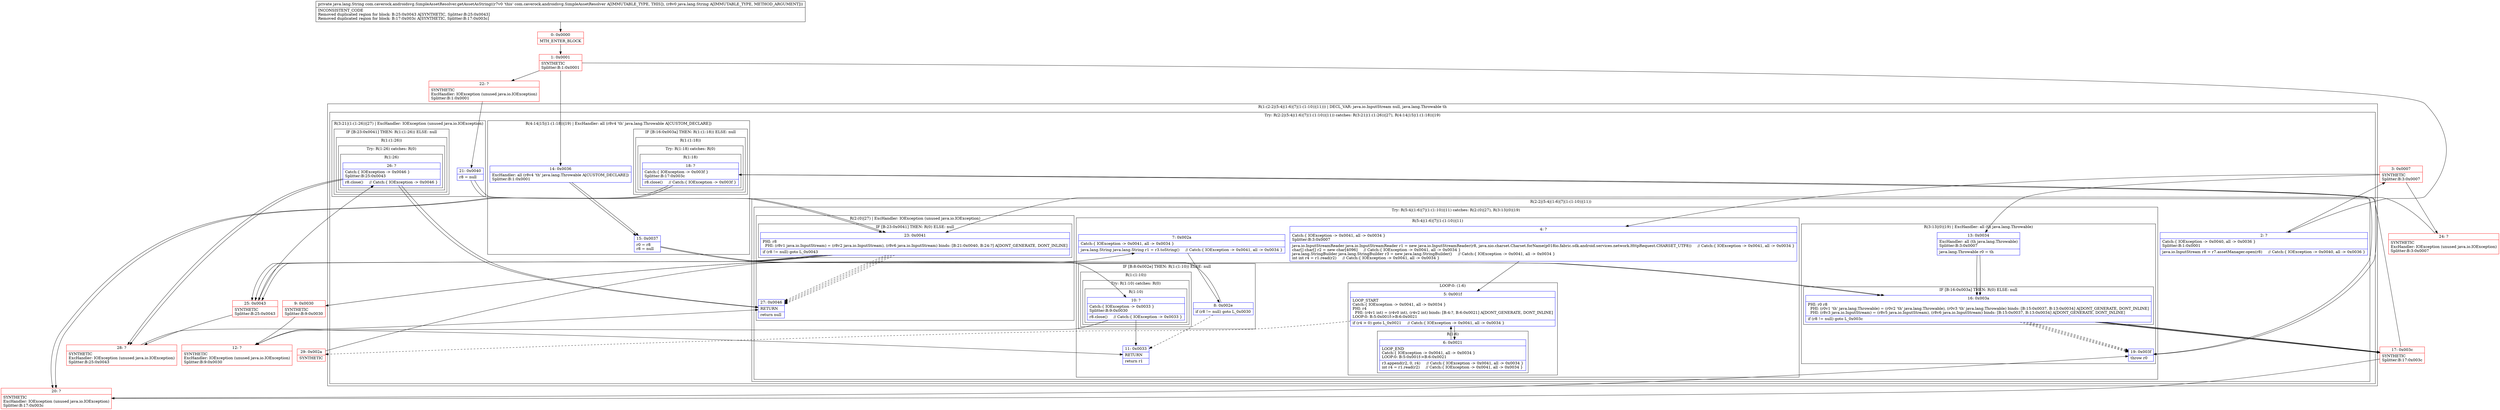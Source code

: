 digraph "CFG forcom.caverock.androidsvg.SimpleAssetResolver.getAssetAsString(Ljava\/lang\/String;)Ljava\/lang\/String;" {
subgraph cluster_Region_1372216048 {
label = "R(1:(2:2|(5:4|(1:6)|7|(1:(1:10))|11))) | DECL_VAR: java.io.InputStream null, java.lang.Throwable th\l";
node [shape=record,color=blue];
subgraph cluster_TryCatchRegion_444471057 {
label = "Try: R(2:2|(5:4|(1:6)|7|(1:(1:10))|11)) catches: R(3:21|(1:(1:26))|27), R(4:14|15|(1:(1:18))|19)";
node [shape=record,color=blue];
subgraph cluster_Region_1752911287 {
label = "R(2:2|(5:4|(1:6)|7|(1:(1:10))|11))";
node [shape=record,color=blue];
Node_2 [shape=record,label="{2\:\ ?|Catch:\{ IOException \-\> 0x0040, all \-\> 0x0036 \}\lSplitter:B:1:0x0001\l|java.io.InputStream r8 = r7.assetManager.open(r8)     \/\/ Catch:\{ IOException \-\> 0x0040, all \-\> 0x0036 \}\l}"];
subgraph cluster_TryCatchRegion_259366751 {
label = "Try: R(5:4|(1:6)|7|(1:(1:10))|11) catches: R(2:(0)|27), R(3:13|(0)|19)";
node [shape=record,color=blue];
subgraph cluster_Region_389436802 {
label = "R(5:4|(1:6)|7|(1:(1:10))|11)";
node [shape=record,color=blue];
Node_4 [shape=record,label="{4\:\ ?|Catch:\{ IOException \-\> 0x0041, all \-\> 0x0034 \}\lSplitter:B:3:0x0007\l|java.io.InputStreamReader java.io.InputStreamReader r1 = new java.io.InputStreamReader(r8, java.nio.charset.Charset.forName(p018io.fabric.sdk.android.services.network.HttpRequest.CHARSET_UTF8))     \/\/ Catch:\{ IOException \-\> 0x0041, all \-\> 0x0034 \}\lchar[] char[] r2 = new char[4096]     \/\/ Catch:\{ IOException \-\> 0x0041, all \-\> 0x0034 \}\ljava.lang.StringBuilder java.lang.StringBuilder r3 = new java.lang.StringBuilder()     \/\/ Catch:\{ IOException \-\> 0x0041, all \-\> 0x0034 \}\lint int r4 = r1.read(r2)     \/\/ Catch:\{ IOException \-\> 0x0041, all \-\> 0x0034 \}\l}"];
subgraph cluster_LoopRegion_785000949 {
label = "LOOP:0: (1:6)";
node [shape=record,color=blue];
Node_5 [shape=record,label="{5\:\ 0x001f|LOOP_START\lCatch:\{ IOException \-\> 0x0041, all \-\> 0x0034 \}\lPHI: r4 \l  PHI: (r4v1 int) = (r4v0 int), (r4v2 int) binds: [B:4:?, B:6:0x0021] A[DONT_GENERATE, DONT_INLINE]\lLOOP:0: B:5:0x001f\-\>B:6:0x0021\l|if (r4 \> 0) goto L_0x0021     \/\/ Catch:\{ IOException \-\> 0x0041, all \-\> 0x0034 \}\l}"];
subgraph cluster_Region_485416814 {
label = "R(1:6)";
node [shape=record,color=blue];
Node_6 [shape=record,label="{6\:\ 0x0021|LOOP_END\lCatch:\{ IOException \-\> 0x0041, all \-\> 0x0034 \}\lLOOP:0: B:5:0x001f\-\>B:6:0x0021\l|r3.append(r2, 0, r4)     \/\/ Catch:\{ IOException \-\> 0x0041, all \-\> 0x0034 \}\lint r4 = r1.read(r2)     \/\/ Catch:\{ IOException \-\> 0x0041, all \-\> 0x0034 \}\l}"];
}
}
Node_7 [shape=record,label="{7\:\ 0x002a|Catch:\{ IOException \-\> 0x0041, all \-\> 0x0034 \}\l|java.lang.String java.lang.String r1 = r3.toString()     \/\/ Catch:\{ IOException \-\> 0x0041, all \-\> 0x0034 \}\l}"];
subgraph cluster_IfRegion_760543605 {
label = "IF [B:8:0x002e] THEN: R(1:(1:10)) ELSE: null";
node [shape=record,color=blue];
Node_8 [shape=record,label="{8\:\ 0x002e|if (r8 != null) goto L_0x0030\l}"];
subgraph cluster_Region_785001461 {
label = "R(1:(1:10))";
node [shape=record,color=blue];
subgraph cluster_TryCatchRegion_1147565986 {
label = "Try: R(1:10) catches: R(0)";
node [shape=record,color=blue];
subgraph cluster_Region_1732941590 {
label = "R(1:10)";
node [shape=record,color=blue];
Node_10 [shape=record,label="{10\:\ ?|Catch:\{ IOException \-\> 0x0033 \}\lSplitter:B:9:0x0030\l|r8.close()     \/\/ Catch:\{ IOException \-\> 0x0033 \}\l}"];
}
subgraph cluster_Region_1843348955 {
label = "R(0) | ExcHandler: IOException (unused java.io.IOException)\l";
node [shape=record,color=blue];
}
}
}
}
Node_11 [shape=record,label="{11\:\ 0x0033|RETURN\l|return r1\l}"];
}
subgraph cluster_Region_305483286 {
label = "R(2:(0)|27) | ExcHandler: IOException (unused java.io.IOException)\l";
node [shape=record,color=blue];
subgraph cluster_IfRegion_1704583317 {
label = "IF [B:23:0x0041] THEN: R(0) ELSE: null";
node [shape=record,color=blue];
Node_23 [shape=record,label="{23\:\ 0x0041|PHI: r8 \l  PHI: (r8v1 java.io.InputStream) = (r8v2 java.io.InputStream), (r8v6 java.io.InputStream) binds: [B:21:0x0040, B:24:?] A[DONT_GENERATE, DONT_INLINE]\l|if (r8 != null) goto L_0x0043\l}"];
subgraph cluster_Region_1457006871 {
label = "R(0)";
node [shape=record,color=blue];
}
}
Node_27 [shape=record,label="{27\:\ 0x0046|RETURN\l|return null\l}"];
}
subgraph cluster_Region_1238651233 {
label = "R(3:13|(0)|19) | ExcHandler: all (th java.lang.Throwable)\l";
node [shape=record,color=blue];
Node_13 [shape=record,label="{13\:\ 0x0034|ExcHandler: all (th java.lang.Throwable)\lSplitter:B:3:0x0007\l|java.lang.Throwable r0 = th\l}"];
subgraph cluster_IfRegion_1094602634 {
label = "IF [B:16:0x003a] THEN: R(0) ELSE: null";
node [shape=record,color=blue];
Node_16 [shape=record,label="{16\:\ 0x003a|PHI: r0 r8 \l  PHI: (r0v1 'th' java.lang.Throwable) = (r0v2 'th' java.lang.Throwable), (r0v3 'th' java.lang.Throwable) binds: [B:15:0x0037, B:13:0x0034] A[DONT_GENERATE, DONT_INLINE]\l  PHI: (r8v3 java.io.InputStream) = (r8v5 java.io.InputStream), (r8v6 java.io.InputStream) binds: [B:15:0x0037, B:13:0x0034] A[DONT_GENERATE, DONT_INLINE]\l|if (r8 != null) goto L_0x003c\l}"];
subgraph cluster_Region_2034498629 {
label = "R(0)";
node [shape=record,color=blue];
}
}
Node_19 [shape=record,label="{19\:\ 0x003f|throw r0\l}"];
}
}
}
subgraph cluster_Region_1631056232 {
label = "R(3:21|(1:(1:26))|27) | ExcHandler: IOException (unused java.io.IOException)\l";
node [shape=record,color=blue];
Node_21 [shape=record,label="{21\:\ 0x0040|r8 = null\l}"];
subgraph cluster_IfRegion_1408509616 {
label = "IF [B:23:0x0041] THEN: R(1:(1:26)) ELSE: null";
node [shape=record,color=blue];
Node_23 [shape=record,label="{23\:\ 0x0041|PHI: r8 \l  PHI: (r8v1 java.io.InputStream) = (r8v2 java.io.InputStream), (r8v6 java.io.InputStream) binds: [B:21:0x0040, B:24:?] A[DONT_GENERATE, DONT_INLINE]\l|if (r8 != null) goto L_0x0043\l}"];
subgraph cluster_Region_1156787528 {
label = "R(1:(1:26))";
node [shape=record,color=blue];
subgraph cluster_TryCatchRegion_1996646467 {
label = "Try: R(1:26) catches: R(0)";
node [shape=record,color=blue];
subgraph cluster_Region_298128178 {
label = "R(1:26)";
node [shape=record,color=blue];
Node_26 [shape=record,label="{26\:\ ?|Catch:\{ IOException \-\> 0x0046 \}\lSplitter:B:25:0x0043\l|r8.close()     \/\/ Catch:\{ IOException \-\> 0x0046 \}\l}"];
}
subgraph cluster_Region_1677096476 {
label = "R(0) | ExcHandler: IOException (unused java.io.IOException)\l";
node [shape=record,color=blue];
}
}
}
}
Node_27 [shape=record,label="{27\:\ 0x0046|RETURN\l|return null\l}"];
}
subgraph cluster_Region_2048420778 {
label = "R(4:14|15|(1:(1:18))|19) | ExcHandler: all (r8v4 'th' java.lang.Throwable A[CUSTOM_DECLARE])\l";
node [shape=record,color=blue];
Node_14 [shape=record,label="{14\:\ 0x0036|ExcHandler: all (r8v4 'th' java.lang.Throwable A[CUSTOM_DECLARE])\lSplitter:B:1:0x0001\l}"];
Node_15 [shape=record,label="{15\:\ 0x0037|r0 = r8\lr8 = null\l}"];
subgraph cluster_IfRegion_1043504711 {
label = "IF [B:16:0x003a] THEN: R(1:(1:18)) ELSE: null";
node [shape=record,color=blue];
Node_16 [shape=record,label="{16\:\ 0x003a|PHI: r0 r8 \l  PHI: (r0v1 'th' java.lang.Throwable) = (r0v2 'th' java.lang.Throwable), (r0v3 'th' java.lang.Throwable) binds: [B:15:0x0037, B:13:0x0034] A[DONT_GENERATE, DONT_INLINE]\l  PHI: (r8v3 java.io.InputStream) = (r8v5 java.io.InputStream), (r8v6 java.io.InputStream) binds: [B:15:0x0037, B:13:0x0034] A[DONT_GENERATE, DONT_INLINE]\l|if (r8 != null) goto L_0x003c\l}"];
subgraph cluster_Region_1511438770 {
label = "R(1:(1:18))";
node [shape=record,color=blue];
subgraph cluster_TryCatchRegion_1668513089 {
label = "Try: R(1:18) catches: R(0)";
node [shape=record,color=blue];
subgraph cluster_Region_862302629 {
label = "R(1:18)";
node [shape=record,color=blue];
Node_18 [shape=record,label="{18\:\ ?|Catch:\{ IOException \-\> 0x003f \}\lSplitter:B:17:0x003c\l|r8.close()     \/\/ Catch:\{ IOException \-\> 0x003f \}\l}"];
}
subgraph cluster_Region_428851496 {
label = "R(0) | ExcHandler: IOException (unused java.io.IOException)\l";
node [shape=record,color=blue];
}
}
}
}
Node_19 [shape=record,label="{19\:\ 0x003f|throw r0\l}"];
}
}
}
subgraph cluster_Region_1631056232 {
label = "R(3:21|(1:(1:26))|27) | ExcHandler: IOException (unused java.io.IOException)\l";
node [shape=record,color=blue];
Node_21 [shape=record,label="{21\:\ 0x0040|r8 = null\l}"];
subgraph cluster_IfRegion_1408509616 {
label = "IF [B:23:0x0041] THEN: R(1:(1:26)) ELSE: null";
node [shape=record,color=blue];
Node_23 [shape=record,label="{23\:\ 0x0041|PHI: r8 \l  PHI: (r8v1 java.io.InputStream) = (r8v2 java.io.InputStream), (r8v6 java.io.InputStream) binds: [B:21:0x0040, B:24:?] A[DONT_GENERATE, DONT_INLINE]\l|if (r8 != null) goto L_0x0043\l}"];
subgraph cluster_Region_1156787528 {
label = "R(1:(1:26))";
node [shape=record,color=blue];
subgraph cluster_TryCatchRegion_1996646467 {
label = "Try: R(1:26) catches: R(0)";
node [shape=record,color=blue];
subgraph cluster_Region_298128178 {
label = "R(1:26)";
node [shape=record,color=blue];
Node_26 [shape=record,label="{26\:\ ?|Catch:\{ IOException \-\> 0x0046 \}\lSplitter:B:25:0x0043\l|r8.close()     \/\/ Catch:\{ IOException \-\> 0x0046 \}\l}"];
}
subgraph cluster_Region_1677096476 {
label = "R(0) | ExcHandler: IOException (unused java.io.IOException)\l";
node [shape=record,color=blue];
}
}
}
}
Node_27 [shape=record,label="{27\:\ 0x0046|RETURN\l|return null\l}"];
}
subgraph cluster_Region_2048420778 {
label = "R(4:14|15|(1:(1:18))|19) | ExcHandler: all (r8v4 'th' java.lang.Throwable A[CUSTOM_DECLARE])\l";
node [shape=record,color=blue];
Node_14 [shape=record,label="{14\:\ 0x0036|ExcHandler: all (r8v4 'th' java.lang.Throwable A[CUSTOM_DECLARE])\lSplitter:B:1:0x0001\l}"];
Node_15 [shape=record,label="{15\:\ 0x0037|r0 = r8\lr8 = null\l}"];
subgraph cluster_IfRegion_1043504711 {
label = "IF [B:16:0x003a] THEN: R(1:(1:18)) ELSE: null";
node [shape=record,color=blue];
Node_16 [shape=record,label="{16\:\ 0x003a|PHI: r0 r8 \l  PHI: (r0v1 'th' java.lang.Throwable) = (r0v2 'th' java.lang.Throwable), (r0v3 'th' java.lang.Throwable) binds: [B:15:0x0037, B:13:0x0034] A[DONT_GENERATE, DONT_INLINE]\l  PHI: (r8v3 java.io.InputStream) = (r8v5 java.io.InputStream), (r8v6 java.io.InputStream) binds: [B:15:0x0037, B:13:0x0034] A[DONT_GENERATE, DONT_INLINE]\l|if (r8 != null) goto L_0x003c\l}"];
subgraph cluster_Region_1511438770 {
label = "R(1:(1:18))";
node [shape=record,color=blue];
subgraph cluster_TryCatchRegion_1668513089 {
label = "Try: R(1:18) catches: R(0)";
node [shape=record,color=blue];
subgraph cluster_Region_862302629 {
label = "R(1:18)";
node [shape=record,color=blue];
Node_18 [shape=record,label="{18\:\ ?|Catch:\{ IOException \-\> 0x003f \}\lSplitter:B:17:0x003c\l|r8.close()     \/\/ Catch:\{ IOException \-\> 0x003f \}\l}"];
}
subgraph cluster_Region_428851496 {
label = "R(0) | ExcHandler: IOException (unused java.io.IOException)\l";
node [shape=record,color=blue];
}
}
}
}
Node_19 [shape=record,label="{19\:\ 0x003f|throw r0\l}"];
}
subgraph cluster_Region_305483286 {
label = "R(2:(0)|27) | ExcHandler: IOException (unused java.io.IOException)\l";
node [shape=record,color=blue];
subgraph cluster_IfRegion_1704583317 {
label = "IF [B:23:0x0041] THEN: R(0) ELSE: null";
node [shape=record,color=blue];
Node_23 [shape=record,label="{23\:\ 0x0041|PHI: r8 \l  PHI: (r8v1 java.io.InputStream) = (r8v2 java.io.InputStream), (r8v6 java.io.InputStream) binds: [B:21:0x0040, B:24:?] A[DONT_GENERATE, DONT_INLINE]\l|if (r8 != null) goto L_0x0043\l}"];
subgraph cluster_Region_1457006871 {
label = "R(0)";
node [shape=record,color=blue];
}
}
Node_27 [shape=record,label="{27\:\ 0x0046|RETURN\l|return null\l}"];
}
subgraph cluster_Region_1238651233 {
label = "R(3:13|(0)|19) | ExcHandler: all (th java.lang.Throwable)\l";
node [shape=record,color=blue];
Node_13 [shape=record,label="{13\:\ 0x0034|ExcHandler: all (th java.lang.Throwable)\lSplitter:B:3:0x0007\l|java.lang.Throwable r0 = th\l}"];
subgraph cluster_IfRegion_1094602634 {
label = "IF [B:16:0x003a] THEN: R(0) ELSE: null";
node [shape=record,color=blue];
Node_16 [shape=record,label="{16\:\ 0x003a|PHI: r0 r8 \l  PHI: (r0v1 'th' java.lang.Throwable) = (r0v2 'th' java.lang.Throwable), (r0v3 'th' java.lang.Throwable) binds: [B:15:0x0037, B:13:0x0034] A[DONT_GENERATE, DONT_INLINE]\l  PHI: (r8v3 java.io.InputStream) = (r8v5 java.io.InputStream), (r8v6 java.io.InputStream) binds: [B:15:0x0037, B:13:0x0034] A[DONT_GENERATE, DONT_INLINE]\l|if (r8 != null) goto L_0x003c\l}"];
subgraph cluster_Region_2034498629 {
label = "R(0)";
node [shape=record,color=blue];
}
}
Node_19 [shape=record,label="{19\:\ 0x003f|throw r0\l}"];
}
subgraph cluster_Region_1843348955 {
label = "R(0) | ExcHandler: IOException (unused java.io.IOException)\l";
node [shape=record,color=blue];
}
subgraph cluster_Region_428851496 {
label = "R(0) | ExcHandler: IOException (unused java.io.IOException)\l";
node [shape=record,color=blue];
}
subgraph cluster_Region_1677096476 {
label = "R(0) | ExcHandler: IOException (unused java.io.IOException)\l";
node [shape=record,color=blue];
}
Node_0 [shape=record,color=red,label="{0\:\ 0x0000|MTH_ENTER_BLOCK\l}"];
Node_1 [shape=record,color=red,label="{1\:\ 0x0001|SYNTHETIC\lSplitter:B:1:0x0001\l}"];
Node_3 [shape=record,color=red,label="{3\:\ 0x0007|SYNTHETIC\lSplitter:B:3:0x0007\l}"];
Node_9 [shape=record,color=red,label="{9\:\ 0x0030|SYNTHETIC\lSplitter:B:9:0x0030\l}"];
Node_12 [shape=record,color=red,label="{12\:\ ?|SYNTHETIC\lExcHandler: IOException (unused java.io.IOException)\lSplitter:B:9:0x0030\l}"];
Node_17 [shape=record,color=red,label="{17\:\ 0x003c|SYNTHETIC\lSplitter:B:17:0x003c\l}"];
Node_20 [shape=record,color=red,label="{20\:\ ?|SYNTHETIC\lExcHandler: IOException (unused java.io.IOException)\lSplitter:B:17:0x003c\l}"];
Node_22 [shape=record,color=red,label="{22\:\ ?|SYNTHETIC\lExcHandler: IOException (unused java.io.IOException)\lSplitter:B:1:0x0001\l}"];
Node_24 [shape=record,color=red,label="{24\:\ ?|SYNTHETIC\lExcHandler: IOException (unused java.io.IOException)\lSplitter:B:3:0x0007\l}"];
Node_25 [shape=record,color=red,label="{25\:\ 0x0043|SYNTHETIC\lSplitter:B:25:0x0043\l}"];
Node_28 [shape=record,color=red,label="{28\:\ ?|SYNTHETIC\lExcHandler: IOException (unused java.io.IOException)\lSplitter:B:25:0x0043\l}"];
Node_29 [shape=record,color=red,label="{29\:\ 0x002a|SYNTHETIC\l}"];
MethodNode[shape=record,label="{private java.lang.String com.caverock.androidsvg.SimpleAssetResolver.getAssetAsString((r7v0 'this' com.caverock.androidsvg.SimpleAssetResolver A[IMMUTABLE_TYPE, THIS]), (r8v0 java.lang.String A[IMMUTABLE_TYPE, METHOD_ARGUMENT]))  | INCONSISTENT_CODE\lRemoved duplicated region for block: B:25:0x0043 A[SYNTHETIC, Splitter:B:25:0x0043]\lRemoved duplicated region for block: B:17:0x003c A[SYNTHETIC, Splitter:B:17:0x003c]\l}"];
MethodNode -> Node_0;
Node_2 -> Node_3;
Node_4 -> Node_5;
Node_5 -> Node_6;
Node_5 -> Node_29[style=dashed];
Node_6 -> Node_5;
Node_7 -> Node_8;
Node_8 -> Node_9;
Node_8 -> Node_11[style=dashed];
Node_10 -> Node_11;
Node_10 -> Node_12;
Node_23 -> Node_25;
Node_23 -> Node_27[style=dashed];
Node_13 -> Node_16;
Node_16 -> Node_17;
Node_16 -> Node_19[style=dashed];
Node_21 -> Node_23;
Node_23 -> Node_25;
Node_23 -> Node_27[style=dashed];
Node_26 -> Node_27;
Node_26 -> Node_28;
Node_14 -> Node_15;
Node_15 -> Node_16;
Node_16 -> Node_17;
Node_16 -> Node_19[style=dashed];
Node_18 -> Node_19;
Node_18 -> Node_20;
Node_21 -> Node_23;
Node_23 -> Node_25;
Node_23 -> Node_27[style=dashed];
Node_26 -> Node_27;
Node_26 -> Node_28;
Node_14 -> Node_15;
Node_15 -> Node_16;
Node_16 -> Node_17;
Node_16 -> Node_19[style=dashed];
Node_18 -> Node_19;
Node_18 -> Node_20;
Node_23 -> Node_25;
Node_23 -> Node_27[style=dashed];
Node_13 -> Node_16;
Node_16 -> Node_17;
Node_16 -> Node_19[style=dashed];
Node_0 -> Node_1;
Node_1 -> Node_2;
Node_1 -> Node_22;
Node_1 -> Node_14;
Node_3 -> Node_4;
Node_3 -> Node_24;
Node_3 -> Node_13;
Node_9 -> Node_10;
Node_9 -> Node_12;
Node_12 -> Node_11;
Node_17 -> Node_18;
Node_17 -> Node_20;
Node_20 -> Node_19;
Node_22 -> Node_21;
Node_24 -> Node_23;
Node_25 -> Node_26;
Node_25 -> Node_28;
Node_28 -> Node_27;
Node_29 -> Node_7;
}

